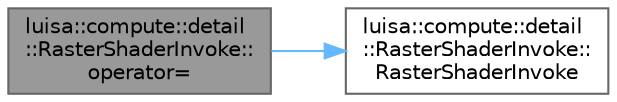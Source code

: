 digraph "luisa::compute::detail::RasterShaderInvoke::operator="
{
 // LATEX_PDF_SIZE
  bgcolor="transparent";
  edge [fontname=Helvetica,fontsize=10,labelfontname=Helvetica,labelfontsize=10];
  node [fontname=Helvetica,fontsize=10,shape=box,height=0.2,width=0.4];
  rankdir="LR";
  Node1 [id="Node000001",label="luisa::compute::detail\l::RasterShaderInvoke::\loperator=",height=0.2,width=0.4,color="gray40", fillcolor="grey60", style="filled", fontcolor="black",tooltip=" "];
  Node1 -> Node2 [id="edge1_Node000001_Node000002",color="steelblue1",style="solid",tooltip=" "];
  Node2 [id="Node000002",label="luisa::compute::detail\l::RasterShaderInvoke::\lRasterShaderInvoke",height=0.2,width=0.4,color="grey40", fillcolor="white", style="filled",URL="$classluisa_1_1compute_1_1detail_1_1_raster_shader_invoke.html#a2fc65bac791c4540244e7ad101c98586",tooltip=" "];
}
